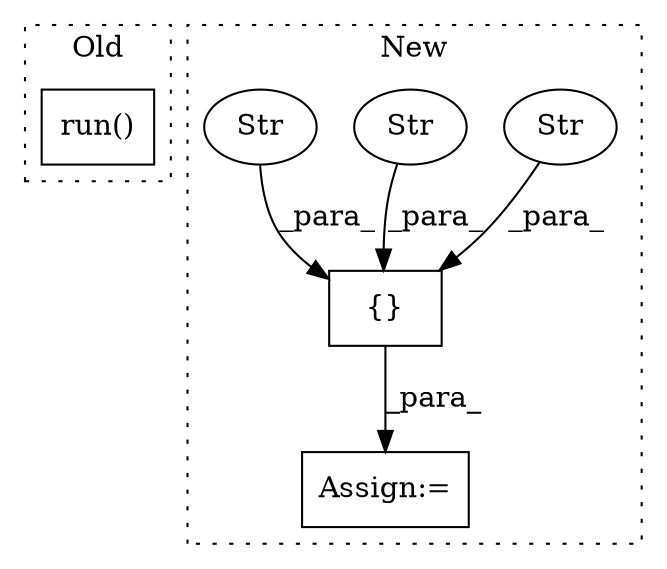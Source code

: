 digraph G {
subgraph cluster0 {
1 [label="run()" a="75" s="11625,11660" l="16,1" shape="box"];
label = "Old";
style="dotted";
}
subgraph cluster1 {
2 [label="{}" a="59" s="12107,12289" l="1,0" shape="box"];
3 [label="Assign:=" a="68" s="12104" l="3" shape="box"];
4 [label="Str" a="66" s="12261" l="28" shape="ellipse"];
5 [label="Str" a="66" s="12181" l="26" shape="ellipse"];
6 [label="Str" a="66" s="12108" l="19" shape="ellipse"];
label = "New";
style="dotted";
}
2 -> 3 [label="_para_"];
4 -> 2 [label="_para_"];
5 -> 2 [label="_para_"];
6 -> 2 [label="_para_"];
}